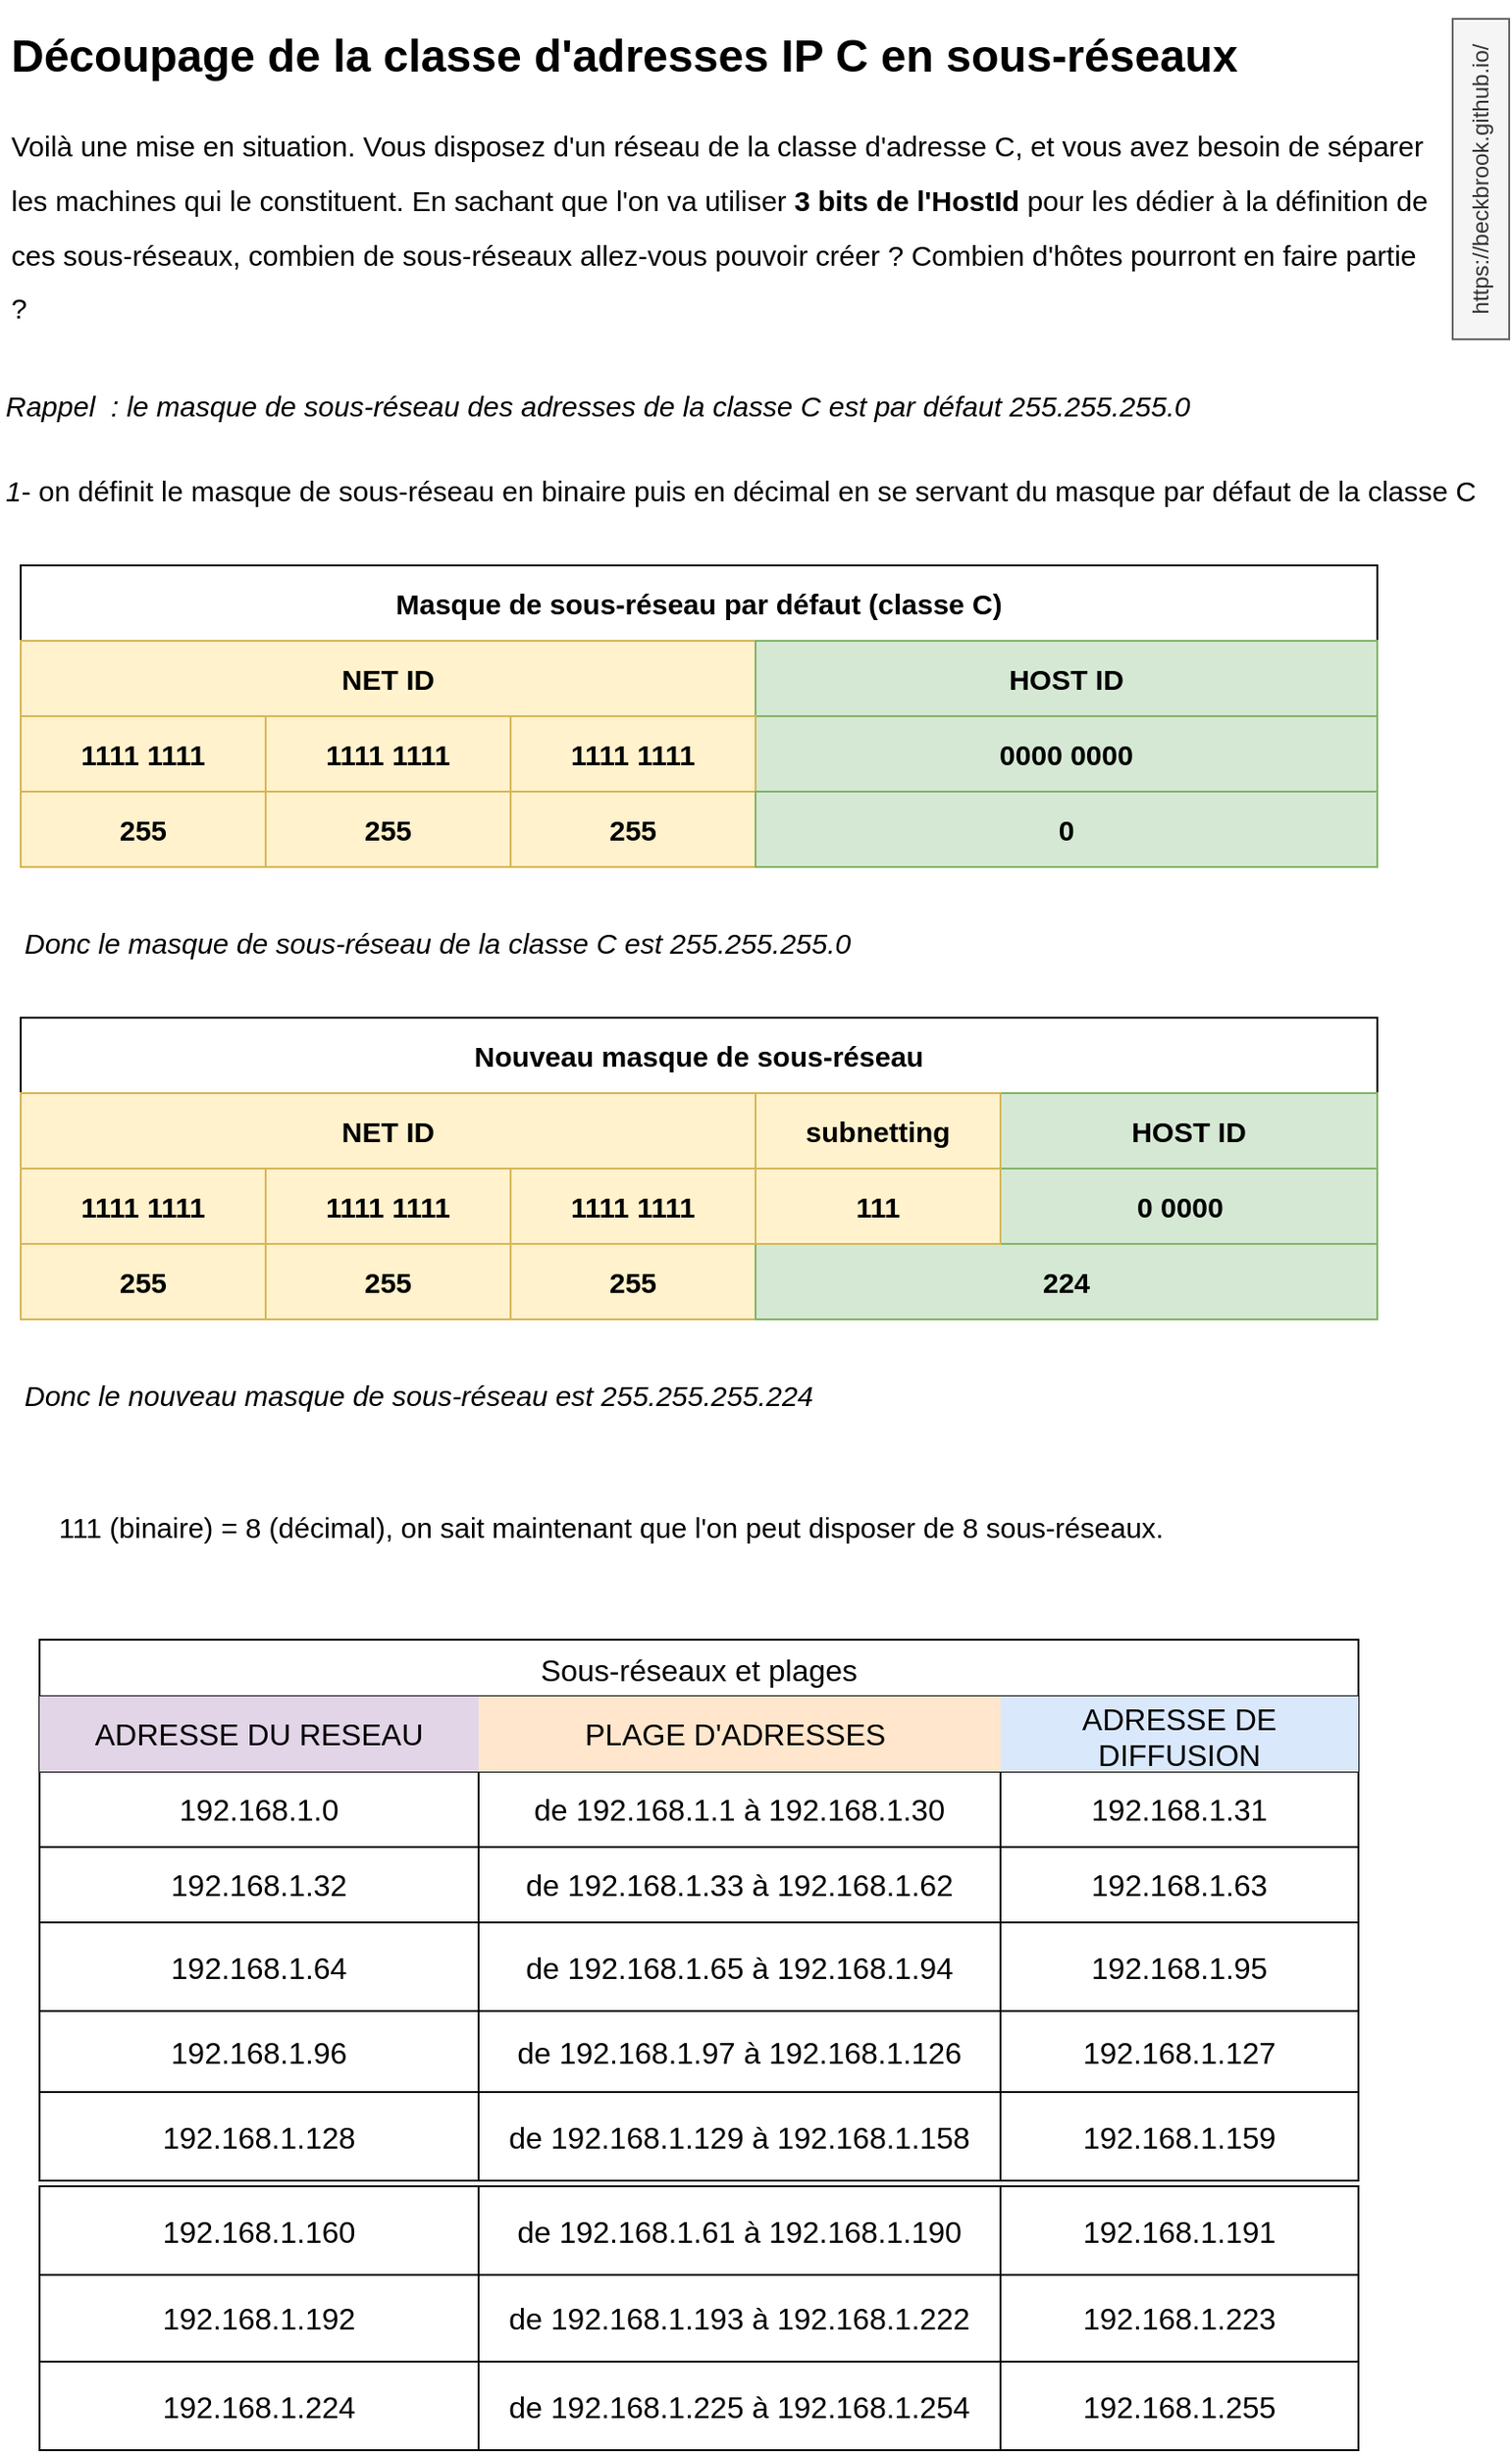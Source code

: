 <mxfile version="20.8.16" type="device"><diagram name="Page-1" id="z1PJQUIK_PUpoimXnbY0"><mxGraphModel dx="1381" dy="840" grid="1" gridSize="10" guides="1" tooltips="1" connect="1" arrows="1" fold="1" page="1" pageScale="1" pageWidth="827" pageHeight="1169" math="0" shadow="0"><root><mxCell id="0"/><mxCell id="1" parent="0"/><mxCell id="rnjeCcJ6CzmtPF7_3ov_-1" value="&lt;font style=&quot;font-size: 15px;&quot;&gt;&lt;b&gt;Masque de sous-réseau par défaut (classe C)&lt;/b&gt;&lt;/font&gt;" style="rounded=0;whiteSpace=wrap;html=1;" vertex="1" parent="1"><mxGeometry x="30" y="300" width="720" height="40" as="geometry"/></mxCell><mxCell id="rnjeCcJ6CzmtPF7_3ov_-2" value="https://beckbrook.github.io/" style="text;html=1;strokeColor=#666666;fillColor=#f5f5f5;align=center;verticalAlign=middle;whiteSpace=wrap;rounded=0;fontColor=#333333;rotation=-90;" vertex="1" parent="1"><mxGeometry x="720" y="80" width="170" height="30" as="geometry"/></mxCell><mxCell id="rnjeCcJ6CzmtPF7_3ov_-3" value="&lt;h1&gt;&lt;span style=&quot;background-color: initial;&quot;&gt;Découpage de la classe d'adresses IP C en sous-réseaux&amp;nbsp;&lt;/span&gt;&lt;/h1&gt;&lt;h1&gt;&lt;font style=&quot;font-size: 15px;&quot;&gt;&lt;span style=&quot;font-weight: 400;&quot;&gt;Voilà une mise en situation. Vous disposez d'un réseau de la classe d'adresse C, et vous avez besoin de séparer les machines qui le constituent. En sachant que l'on va utiliser&amp;nbsp;&lt;/span&gt;3 bits de l'HostId&lt;span style=&quot;font-weight: 400;&quot;&gt; pour les dédier à la définition de ces sous-réseaux, combien de sous-réseaux allez-vous pouvoir créer ? Combien d'hôtes pourront en faire partie ?&amp;nbsp;&lt;/span&gt;&lt;/font&gt;&lt;/h1&gt;" style="text;html=1;strokeColor=none;fillColor=none;spacing=5;spacingTop=-20;whiteSpace=wrap;overflow=hidden;rounded=0;" vertex="1" parent="1"><mxGeometry x="20" y="10" width="760" height="170" as="geometry"/></mxCell><mxCell id="rnjeCcJ6CzmtPF7_3ov_-4" value="&lt;i&gt;Rappel&amp;nbsp; : le masque de sous-réseau des adresses de la classe C est par défaut 255.255.255.0&lt;/i&gt;" style="text;html=1;strokeColor=none;fillColor=none;align=left;verticalAlign=middle;whiteSpace=wrap;rounded=0;fontSize=15;" vertex="1" parent="1"><mxGeometry x="20" y="200" width="690" height="30" as="geometry"/></mxCell><mxCell id="rnjeCcJ6CzmtPF7_3ov_-5" value="&lt;i&gt;1&lt;/i&gt;- on définit le masque de sous-réseau en binaire puis en décimal en se servant du masque par défaut de la classe C" style="text;html=1;strokeColor=none;fillColor=none;align=left;verticalAlign=middle;whiteSpace=wrap;rounded=0;fontSize=15;" vertex="1" parent="1"><mxGeometry x="20" y="250" width="790" height="20" as="geometry"/></mxCell><mxCell id="rnjeCcJ6CzmtPF7_3ov_-6" value="&lt;span style=&quot;font-size: 15px;&quot;&gt;&lt;b&gt;Nouveau masque de sous-réseau&lt;/b&gt;&lt;/span&gt;" style="rounded=0;whiteSpace=wrap;html=1;" vertex="1" parent="1"><mxGeometry x="30" y="540" width="720" height="40" as="geometry"/></mxCell><mxCell id="rnjeCcJ6CzmtPF7_3ov_-7" value="&lt;b style=&quot;border-color: var(--border-color); font-size: 15px;&quot;&gt;NET ID&lt;/b&gt;" style="rounded=0;whiteSpace=wrap;html=1;fillColor=#fff2cc;strokeColor=#d6b656;" vertex="1" parent="1"><mxGeometry x="30" y="340" width="390" height="40" as="geometry"/></mxCell><mxCell id="rnjeCcJ6CzmtPF7_3ov_-8" value="&lt;span style=&quot;font-size: 15px;&quot;&gt;&lt;b&gt;HOST ID&lt;/b&gt;&lt;/span&gt;" style="rounded=0;whiteSpace=wrap;html=1;fillColor=#d5e8d4;strokeColor=#82b366;" vertex="1" parent="1"><mxGeometry x="420" y="340" width="330" height="40" as="geometry"/></mxCell><mxCell id="rnjeCcJ6CzmtPF7_3ov_-9" value="&lt;b style=&quot;border-color: var(--border-color); font-size: 15px;&quot;&gt;1111 1111&lt;/b&gt;" style="rounded=0;whiteSpace=wrap;html=1;fillColor=#fff2cc;strokeColor=#d6b656;" vertex="1" parent="1"><mxGeometry x="30" y="380" width="130" height="40" as="geometry"/></mxCell><mxCell id="rnjeCcJ6CzmtPF7_3ov_-10" value="&lt;span style=&quot;font-size: 15px;&quot;&gt;&lt;b&gt;0000 0000&lt;/b&gt;&lt;/span&gt;" style="rounded=0;whiteSpace=wrap;html=1;fillColor=#d5e8d4;strokeColor=#82b366;" vertex="1" parent="1"><mxGeometry x="420" y="380" width="330" height="40" as="geometry"/></mxCell><mxCell id="rnjeCcJ6CzmtPF7_3ov_-11" value="&lt;b style=&quot;border-color: var(--border-color); font-size: 15px;&quot;&gt;1111 1111&lt;/b&gt;" style="rounded=0;whiteSpace=wrap;html=1;fillColor=#fff2cc;strokeColor=#d6b656;" vertex="1" parent="1"><mxGeometry x="160" y="380" width="130" height="40" as="geometry"/></mxCell><mxCell id="rnjeCcJ6CzmtPF7_3ov_-12" value="&lt;b style=&quot;border-color: var(--border-color); font-size: 15px;&quot;&gt;1111 1111&lt;/b&gt;" style="rounded=0;whiteSpace=wrap;html=1;fillColor=#fff2cc;strokeColor=#d6b656;" vertex="1" parent="1"><mxGeometry x="290" y="380" width="130" height="40" as="geometry"/></mxCell><mxCell id="rnjeCcJ6CzmtPF7_3ov_-13" value="&lt;b style=&quot;border-color: var(--border-color); font-size: 15px;&quot;&gt;255&lt;/b&gt;" style="rounded=0;whiteSpace=wrap;html=1;fillColor=#fff2cc;strokeColor=#d6b656;" vertex="1" parent="1"><mxGeometry x="30" y="420" width="130" height="40" as="geometry"/></mxCell><mxCell id="rnjeCcJ6CzmtPF7_3ov_-14" value="&lt;b style=&quot;border-color: var(--border-color); font-size: 15px;&quot;&gt;255&lt;/b&gt;" style="rounded=0;whiteSpace=wrap;html=1;fillColor=#fff2cc;strokeColor=#d6b656;" vertex="1" parent="1"><mxGeometry x="160" y="420" width="130" height="40" as="geometry"/></mxCell><mxCell id="rnjeCcJ6CzmtPF7_3ov_-15" value="&lt;b style=&quot;border-color: var(--border-color); font-size: 15px;&quot;&gt;255&lt;/b&gt;" style="rounded=0;whiteSpace=wrap;html=1;fillColor=#fff2cc;strokeColor=#d6b656;" vertex="1" parent="1"><mxGeometry x="290" y="420" width="130" height="40" as="geometry"/></mxCell><mxCell id="rnjeCcJ6CzmtPF7_3ov_-17" value="&lt;span style=&quot;font-size: 15px;&quot;&gt;&lt;b&gt;0&lt;/b&gt;&lt;/span&gt;" style="rounded=0;whiteSpace=wrap;html=1;fillColor=#d5e8d4;strokeColor=#82b366;" vertex="1" parent="1"><mxGeometry x="420" y="420" width="330" height="40" as="geometry"/></mxCell><mxCell id="rnjeCcJ6CzmtPF7_3ov_-18" value="&lt;i&gt;Donc le masque de sous-réseau de la classe C est 255.255.255.0&lt;/i&gt;" style="text;html=1;strokeColor=none;fillColor=none;align=left;verticalAlign=middle;whiteSpace=wrap;rounded=0;fontSize=15;" vertex="1" parent="1"><mxGeometry x="30" y="490" width="720" height="20" as="geometry"/></mxCell><mxCell id="rnjeCcJ6CzmtPF7_3ov_-19" value="&lt;b style=&quot;border-color: var(--border-color); font-size: 15px;&quot;&gt;NET ID&lt;/b&gt;" style="rounded=0;whiteSpace=wrap;html=1;fillColor=#fff2cc;strokeColor=#d6b656;" vertex="1" parent="1"><mxGeometry x="30" y="580" width="390" height="40" as="geometry"/></mxCell><mxCell id="rnjeCcJ6CzmtPF7_3ov_-20" value="&lt;span style=&quot;font-size: 15px;&quot;&gt;&lt;b&gt;HOST ID&lt;/b&gt;&lt;/span&gt;" style="rounded=0;whiteSpace=wrap;html=1;fillColor=#d5e8d4;strokeColor=#82b366;" vertex="1" parent="1"><mxGeometry x="550" y="580" width="200" height="40" as="geometry"/></mxCell><mxCell id="rnjeCcJ6CzmtPF7_3ov_-21" value="&lt;b style=&quot;border-color: var(--border-color); font-size: 15px;&quot;&gt;1111 1111&lt;/b&gt;" style="rounded=0;whiteSpace=wrap;html=1;fillColor=#fff2cc;strokeColor=#d6b656;" vertex="1" parent="1"><mxGeometry x="30" y="620" width="130" height="40" as="geometry"/></mxCell><mxCell id="rnjeCcJ6CzmtPF7_3ov_-22" value="&lt;span style=&quot;font-size: 15px;&quot;&gt;&lt;b&gt;&amp;nbsp; &amp;nbsp; &amp;nbsp; &amp;nbsp; &amp;nbsp; &amp;nbsp; &amp;nbsp; &amp;nbsp; &amp;nbsp; &amp;nbsp; &amp;nbsp; &amp;nbsp; &amp;nbsp; &amp;nbsp; &amp;nbsp;0 0000&lt;/b&gt;&lt;/span&gt;" style="rounded=0;whiteSpace=wrap;html=1;fillColor=#d5e8d4;strokeColor=#82b366;" vertex="1" parent="1"><mxGeometry x="420" y="620" width="330" height="40" as="geometry"/></mxCell><mxCell id="rnjeCcJ6CzmtPF7_3ov_-23" value="&lt;b style=&quot;border-color: var(--border-color); font-size: 15px;&quot;&gt;1111 1111&lt;/b&gt;" style="rounded=0;whiteSpace=wrap;html=1;fillColor=#fff2cc;strokeColor=#d6b656;" vertex="1" parent="1"><mxGeometry x="160" y="620" width="130" height="40" as="geometry"/></mxCell><mxCell id="rnjeCcJ6CzmtPF7_3ov_-24" value="&lt;b style=&quot;border-color: var(--border-color); font-size: 15px;&quot;&gt;1111 1111&lt;/b&gt;" style="rounded=0;whiteSpace=wrap;html=1;fillColor=#fff2cc;strokeColor=#d6b656;" vertex="1" parent="1"><mxGeometry x="290" y="620" width="130" height="40" as="geometry"/></mxCell><mxCell id="rnjeCcJ6CzmtPF7_3ov_-25" value="&lt;b style=&quot;border-color: var(--border-color); font-size: 15px;&quot;&gt;255&lt;/b&gt;" style="rounded=0;whiteSpace=wrap;html=1;fillColor=#fff2cc;strokeColor=#d6b656;" vertex="1" parent="1"><mxGeometry x="30" y="660" width="130" height="40" as="geometry"/></mxCell><mxCell id="rnjeCcJ6CzmtPF7_3ov_-26" value="&lt;b style=&quot;border-color: var(--border-color); font-size: 15px;&quot;&gt;255&lt;/b&gt;" style="rounded=0;whiteSpace=wrap;html=1;fillColor=#fff2cc;strokeColor=#d6b656;" vertex="1" parent="1"><mxGeometry x="160" y="660" width="130" height="40" as="geometry"/></mxCell><mxCell id="rnjeCcJ6CzmtPF7_3ov_-27" value="&lt;b style=&quot;border-color: var(--border-color); font-size: 15px;&quot;&gt;255&lt;/b&gt;" style="rounded=0;whiteSpace=wrap;html=1;fillColor=#fff2cc;strokeColor=#d6b656;" vertex="1" parent="1"><mxGeometry x="290" y="660" width="130" height="40" as="geometry"/></mxCell><mxCell id="rnjeCcJ6CzmtPF7_3ov_-28" value="&lt;span style=&quot;font-size: 15px;&quot;&gt;&lt;b&gt;224&lt;/b&gt;&lt;/span&gt;" style="rounded=0;whiteSpace=wrap;html=1;fillColor=#d5e8d4;strokeColor=#82b366;" vertex="1" parent="1"><mxGeometry x="420" y="660" width="330" height="40" as="geometry"/></mxCell><mxCell id="rnjeCcJ6CzmtPF7_3ov_-29" value="&lt;b style=&quot;border-color: var(--border-color); font-size: 15px;&quot;&gt;111&lt;/b&gt;" style="rounded=0;whiteSpace=wrap;html=1;fillColor=#fff2cc;strokeColor=#d6b656;" vertex="1" parent="1"><mxGeometry x="420" y="620" width="130" height="40" as="geometry"/></mxCell><mxCell id="rnjeCcJ6CzmtPF7_3ov_-30" value="&lt;span style=&quot;font-size: 15px;&quot;&gt;&lt;b&gt;subnetting&lt;/b&gt;&lt;/span&gt;" style="rounded=0;whiteSpace=wrap;html=1;fillColor=#fff2cc;strokeColor=#d6b656;" vertex="1" parent="1"><mxGeometry x="420" y="580" width="130" height="40" as="geometry"/></mxCell><mxCell id="rnjeCcJ6CzmtPF7_3ov_-31" value="&lt;i&gt;Donc le nouveau masque de sous-réseau est 255.255.255.224&lt;/i&gt;" style="text;html=1;strokeColor=none;fillColor=none;align=left;verticalAlign=middle;whiteSpace=wrap;rounded=0;fontSize=15;" vertex="1" parent="1"><mxGeometry x="30" y="730" width="720" height="20" as="geometry"/></mxCell><mxCell id="rnjeCcJ6CzmtPF7_3ov_-33" value="Sous-réseaux et plages" style="shape=table;startSize=30;container=1;collapsible=0;childLayout=tableLayout;strokeColor=default;fontSize=16;" vertex="1" parent="1"><mxGeometry x="40" y="870" width="700" height="150" as="geometry"/></mxCell><mxCell id="rnjeCcJ6CzmtPF7_3ov_-38" value="" style="shape=tableRow;horizontal=0;startSize=0;swimlaneHead=0;swimlaneBody=0;strokeColor=inherit;top=0;left=0;bottom=0;right=0;collapsible=0;dropTarget=0;fillColor=none;points=[[0,0.5],[1,0.5]];portConstraint=eastwest;fontSize=16;" vertex="1" parent="rnjeCcJ6CzmtPF7_3ov_-33"><mxGeometry y="30" width="700" height="40" as="geometry"/></mxCell><mxCell id="rnjeCcJ6CzmtPF7_3ov_-39" value="ADRESSE DU RESEAU" style="shape=partialRectangle;html=1;whiteSpace=wrap;connectable=0;strokeColor=#9673a6;overflow=hidden;fillColor=#e1d5e7;top=0;left=0;bottom=0;right=0;pointerEvents=1;fontSize=16;" vertex="1" parent="rnjeCcJ6CzmtPF7_3ov_-38"><mxGeometry width="233" height="40" as="geometry"><mxRectangle width="233" height="40" as="alternateBounds"/></mxGeometry></mxCell><mxCell id="rnjeCcJ6CzmtPF7_3ov_-40" value="PLAGE D'ADRESSES&amp;nbsp;" style="shape=partialRectangle;html=1;whiteSpace=wrap;connectable=0;strokeColor=#d79b00;overflow=hidden;fillColor=#ffe6cc;top=0;left=0;bottom=0;right=0;pointerEvents=1;fontSize=16;" vertex="1" parent="rnjeCcJ6CzmtPF7_3ov_-38"><mxGeometry x="233" width="277" height="40" as="geometry"><mxRectangle width="277" height="40" as="alternateBounds"/></mxGeometry></mxCell><mxCell id="rnjeCcJ6CzmtPF7_3ov_-41" value="ADRESSE DE DIFFUSION" style="shape=partialRectangle;html=1;whiteSpace=wrap;connectable=0;strokeColor=#6c8ebf;overflow=hidden;fillColor=#dae8fc;top=0;left=0;bottom=0;right=0;pointerEvents=1;fontSize=16;" vertex="1" parent="rnjeCcJ6CzmtPF7_3ov_-38"><mxGeometry x="510" width="190" height="40" as="geometry"><mxRectangle width="190" height="40" as="alternateBounds"/></mxGeometry></mxCell><mxCell id="rnjeCcJ6CzmtPF7_3ov_-42" value="" style="shape=tableRow;horizontal=0;startSize=0;swimlaneHead=0;swimlaneBody=0;strokeColor=inherit;top=0;left=0;bottom=0;right=0;collapsible=0;dropTarget=0;fillColor=none;points=[[0,0.5],[1,0.5]];portConstraint=eastwest;fontSize=16;" vertex="1" parent="rnjeCcJ6CzmtPF7_3ov_-33"><mxGeometry y="70" width="700" height="40" as="geometry"/></mxCell><mxCell id="rnjeCcJ6CzmtPF7_3ov_-43" value="192.168.1.0" style="shape=partialRectangle;html=1;whiteSpace=wrap;connectable=0;strokeColor=inherit;overflow=hidden;fillColor=none;top=0;left=0;bottom=0;right=0;pointerEvents=1;fontSize=16;" vertex="1" parent="rnjeCcJ6CzmtPF7_3ov_-42"><mxGeometry width="233" height="40" as="geometry"><mxRectangle width="233" height="40" as="alternateBounds"/></mxGeometry></mxCell><mxCell id="rnjeCcJ6CzmtPF7_3ov_-44" value="de 192.168.1.1 à 192.168.1.30" style="shape=partialRectangle;html=1;whiteSpace=wrap;connectable=0;strokeColor=inherit;overflow=hidden;fillColor=none;top=0;left=0;bottom=0;right=0;pointerEvents=1;fontSize=16;" vertex="1" parent="rnjeCcJ6CzmtPF7_3ov_-42"><mxGeometry x="233" width="277" height="40" as="geometry"><mxRectangle width="277" height="40" as="alternateBounds"/></mxGeometry></mxCell><mxCell id="rnjeCcJ6CzmtPF7_3ov_-45" value="192.168.1.31" style="shape=partialRectangle;html=1;whiteSpace=wrap;connectable=0;strokeColor=inherit;overflow=hidden;fillColor=none;top=0;left=0;bottom=0;right=0;pointerEvents=1;fontSize=16;" vertex="1" parent="rnjeCcJ6CzmtPF7_3ov_-42"><mxGeometry x="510" width="190" height="40" as="geometry"><mxRectangle width="190" height="40" as="alternateBounds"/></mxGeometry></mxCell><mxCell id="rnjeCcJ6CzmtPF7_3ov_-34" value="" style="shape=tableRow;horizontal=0;startSize=0;swimlaneHead=0;swimlaneBody=0;strokeColor=inherit;top=0;left=0;bottom=0;right=0;collapsible=0;dropTarget=0;fillColor=none;points=[[0,0.5],[1,0.5]];portConstraint=eastwest;fontSize=16;" vertex="1" parent="rnjeCcJ6CzmtPF7_3ov_-33"><mxGeometry y="110" width="700" height="40" as="geometry"/></mxCell><mxCell id="rnjeCcJ6CzmtPF7_3ov_-35" value="192.168.1.32" style="shape=partialRectangle;html=1;whiteSpace=wrap;connectable=0;strokeColor=inherit;overflow=hidden;fillColor=none;top=0;left=0;bottom=0;right=0;pointerEvents=1;fontSize=16;" vertex="1" parent="rnjeCcJ6CzmtPF7_3ov_-34"><mxGeometry width="233" height="40" as="geometry"><mxRectangle width="233" height="40" as="alternateBounds"/></mxGeometry></mxCell><mxCell id="rnjeCcJ6CzmtPF7_3ov_-36" value="de 192.168.1.33 à 192.168.1.62" style="shape=partialRectangle;html=1;whiteSpace=wrap;connectable=0;strokeColor=inherit;overflow=hidden;fillColor=none;top=0;left=0;bottom=0;right=0;pointerEvents=1;fontSize=16;" vertex="1" parent="rnjeCcJ6CzmtPF7_3ov_-34"><mxGeometry x="233" width="277" height="40" as="geometry"><mxRectangle width="277" height="40" as="alternateBounds"/></mxGeometry></mxCell><mxCell id="rnjeCcJ6CzmtPF7_3ov_-37" value="192.168.1.63" style="shape=partialRectangle;html=1;whiteSpace=wrap;connectable=0;strokeColor=inherit;overflow=hidden;fillColor=none;top=0;left=0;bottom=0;right=0;pointerEvents=1;fontSize=16;" vertex="1" parent="rnjeCcJ6CzmtPF7_3ov_-34"><mxGeometry x="510" width="190" height="40" as="geometry"><mxRectangle width="190" height="40" as="alternateBounds"/></mxGeometry></mxCell><mxCell id="rnjeCcJ6CzmtPF7_3ov_-51" value="&lt;i&gt;&amp;nbsp; &amp;nbsp; &amp;nbsp; &amp;nbsp;&lt;/i&gt;111 (binaire) = 8 (décimal), on sait maintenant que l'on peut disposer de 8 sous-réseaux." style="text;html=1;strokeColor=none;fillColor=none;align=left;verticalAlign=middle;whiteSpace=wrap;rounded=0;fontSize=15;" vertex="1" parent="1"><mxGeometry x="19" y="800" width="790" height="20" as="geometry"/></mxCell><mxCell id="rnjeCcJ6CzmtPF7_3ov_-52" value="" style="shape=tableRow;horizontal=0;startSize=0;swimlaneHead=0;swimlaneBody=0;strokeColor=inherit;top=0;left=0;bottom=0;right=0;collapsible=0;dropTarget=0;fillColor=none;points=[[0,0.5],[1,0.5]];portConstraint=eastwest;fontSize=16;" vertex="1" parent="1"><mxGeometry x="400" y="910" width="180" height="40" as="geometry"/></mxCell><mxCell id="rnjeCcJ6CzmtPF7_3ov_-54" value="" style="shape=partialRectangle;html=1;whiteSpace=wrap;connectable=0;strokeColor=inherit;overflow=hidden;fillColor=none;top=0;left=0;bottom=0;right=0;pointerEvents=1;fontSize=16;" vertex="1" parent="rnjeCcJ6CzmtPF7_3ov_-52"><mxGeometry x="60" width="60" height="40" as="geometry"><mxRectangle width="60" height="40" as="alternateBounds"/></mxGeometry></mxCell><mxCell id="rnjeCcJ6CzmtPF7_3ov_-56" value="" style="shape=table;startSize=0;container=1;collapsible=0;childLayout=tableLayout;fontSize=16;fillColor=none;" vertex="1" parent="1"><mxGeometry x="40" y="1020" width="700" height="137" as="geometry"/></mxCell><mxCell id="rnjeCcJ6CzmtPF7_3ov_-57" value="" style="shape=tableRow;horizontal=0;startSize=0;swimlaneHead=0;swimlaneBody=0;strokeColor=inherit;top=0;left=0;bottom=0;right=0;collapsible=0;dropTarget=0;fillColor=none;points=[[0,0.5],[1,0.5]];portConstraint=eastwest;fontSize=16;" vertex="1" parent="rnjeCcJ6CzmtPF7_3ov_-56"><mxGeometry width="700" height="47" as="geometry"/></mxCell><mxCell id="rnjeCcJ6CzmtPF7_3ov_-58" value="192.168.1.64" style="shape=partialRectangle;html=1;whiteSpace=wrap;connectable=0;strokeColor=inherit;overflow=hidden;fillColor=none;top=0;left=0;bottom=0;right=0;pointerEvents=1;fontSize=16;" vertex="1" parent="rnjeCcJ6CzmtPF7_3ov_-57"><mxGeometry width="233" height="47" as="geometry"><mxRectangle width="233" height="47" as="alternateBounds"/></mxGeometry></mxCell><mxCell id="rnjeCcJ6CzmtPF7_3ov_-59" value="de 192.168.1.65 à 192.168.1.94" style="shape=partialRectangle;html=1;whiteSpace=wrap;connectable=0;strokeColor=inherit;overflow=hidden;fillColor=none;top=0;left=0;bottom=0;right=0;pointerEvents=1;fontSize=16;" vertex="1" parent="rnjeCcJ6CzmtPF7_3ov_-57"><mxGeometry x="233" width="277" height="47" as="geometry"><mxRectangle width="277" height="47" as="alternateBounds"/></mxGeometry></mxCell><mxCell id="rnjeCcJ6CzmtPF7_3ov_-60" value="192.168.1.95" style="shape=partialRectangle;html=1;whiteSpace=wrap;connectable=0;strokeColor=inherit;overflow=hidden;fillColor=none;top=0;left=0;bottom=0;right=0;pointerEvents=1;fontSize=16;" vertex="1" parent="rnjeCcJ6CzmtPF7_3ov_-57"><mxGeometry x="510" width="190" height="47" as="geometry"><mxRectangle width="190" height="47" as="alternateBounds"/></mxGeometry></mxCell><mxCell id="rnjeCcJ6CzmtPF7_3ov_-61" value="" style="shape=tableRow;horizontal=0;startSize=0;swimlaneHead=0;swimlaneBody=0;strokeColor=inherit;top=0;left=0;bottom=0;right=0;collapsible=0;dropTarget=0;fillColor=none;points=[[0,0.5],[1,0.5]];portConstraint=eastwest;fontSize=16;" vertex="1" parent="rnjeCcJ6CzmtPF7_3ov_-56"><mxGeometry y="47" width="700" height="43" as="geometry"/></mxCell><mxCell id="rnjeCcJ6CzmtPF7_3ov_-62" value="192.168.1.96" style="shape=partialRectangle;html=1;whiteSpace=wrap;connectable=0;strokeColor=inherit;overflow=hidden;fillColor=none;top=0;left=0;bottom=0;right=0;pointerEvents=1;fontSize=16;" vertex="1" parent="rnjeCcJ6CzmtPF7_3ov_-61"><mxGeometry width="233" height="43" as="geometry"><mxRectangle width="233" height="43" as="alternateBounds"/></mxGeometry></mxCell><mxCell id="rnjeCcJ6CzmtPF7_3ov_-63" value="de 192.168.1.97 à 192.168.1.126" style="shape=partialRectangle;html=1;whiteSpace=wrap;connectable=0;strokeColor=inherit;overflow=hidden;fillColor=none;top=0;left=0;bottom=0;right=0;pointerEvents=1;fontSize=16;" vertex="1" parent="rnjeCcJ6CzmtPF7_3ov_-61"><mxGeometry x="233" width="277" height="43" as="geometry"><mxRectangle width="277" height="43" as="alternateBounds"/></mxGeometry></mxCell><mxCell id="rnjeCcJ6CzmtPF7_3ov_-64" value="192.168.1.127" style="shape=partialRectangle;html=1;whiteSpace=wrap;connectable=0;strokeColor=inherit;overflow=hidden;fillColor=none;top=0;left=0;bottom=0;right=0;pointerEvents=1;fontSize=16;" vertex="1" parent="rnjeCcJ6CzmtPF7_3ov_-61"><mxGeometry x="510" width="190" height="43" as="geometry"><mxRectangle width="190" height="43" as="alternateBounds"/></mxGeometry></mxCell><mxCell id="rnjeCcJ6CzmtPF7_3ov_-65" value="" style="shape=tableRow;horizontal=0;startSize=0;swimlaneHead=0;swimlaneBody=0;strokeColor=inherit;top=0;left=0;bottom=0;right=0;collapsible=0;dropTarget=0;fillColor=none;points=[[0,0.5],[1,0.5]];portConstraint=eastwest;fontSize=16;" vertex="1" parent="rnjeCcJ6CzmtPF7_3ov_-56"><mxGeometry y="90" width="700" height="47" as="geometry"/></mxCell><mxCell id="rnjeCcJ6CzmtPF7_3ov_-66" value="192.168.1.128" style="shape=partialRectangle;html=1;whiteSpace=wrap;connectable=0;strokeColor=inherit;overflow=hidden;fillColor=none;top=0;left=0;bottom=0;right=0;pointerEvents=1;fontSize=16;" vertex="1" parent="rnjeCcJ6CzmtPF7_3ov_-65"><mxGeometry width="233" height="47" as="geometry"><mxRectangle width="233" height="47" as="alternateBounds"/></mxGeometry></mxCell><mxCell id="rnjeCcJ6CzmtPF7_3ov_-67" value="de 192.168.1.129 à 192.168.1.158" style="shape=partialRectangle;html=1;whiteSpace=wrap;connectable=0;strokeColor=inherit;overflow=hidden;fillColor=none;top=0;left=0;bottom=0;right=0;pointerEvents=1;fontSize=16;" vertex="1" parent="rnjeCcJ6CzmtPF7_3ov_-65"><mxGeometry x="233" width="277" height="47" as="geometry"><mxRectangle width="277" height="47" as="alternateBounds"/></mxGeometry></mxCell><mxCell id="rnjeCcJ6CzmtPF7_3ov_-68" value="192.168.1.159" style="shape=partialRectangle;html=1;whiteSpace=wrap;connectable=0;strokeColor=inherit;overflow=hidden;fillColor=none;top=0;left=0;bottom=0;right=0;pointerEvents=1;fontSize=16;" vertex="1" parent="rnjeCcJ6CzmtPF7_3ov_-65"><mxGeometry x="510" width="190" height="47" as="geometry"><mxRectangle width="190" height="47" as="alternateBounds"/></mxGeometry></mxCell><mxCell id="rnjeCcJ6CzmtPF7_3ov_-69" value="" style="shape=table;startSize=0;container=1;collapsible=0;childLayout=tableLayout;fontSize=16;fillColor=none;" vertex="1" parent="1"><mxGeometry x="40" y="1160" width="700" height="140" as="geometry"/></mxCell><mxCell id="rnjeCcJ6CzmtPF7_3ov_-70" value="" style="shape=tableRow;horizontal=0;startSize=0;swimlaneHead=0;swimlaneBody=0;strokeColor=inherit;top=0;left=0;bottom=0;right=0;collapsible=0;dropTarget=0;fillColor=none;points=[[0,0.5],[1,0.5]];portConstraint=eastwest;fontSize=16;" vertex="1" parent="rnjeCcJ6CzmtPF7_3ov_-69"><mxGeometry width="700" height="47" as="geometry"/></mxCell><mxCell id="rnjeCcJ6CzmtPF7_3ov_-71" value="192.168.1.160" style="shape=partialRectangle;html=1;whiteSpace=wrap;connectable=0;strokeColor=inherit;overflow=hidden;fillColor=none;top=0;left=0;bottom=0;right=0;pointerEvents=1;fontSize=16;" vertex="1" parent="rnjeCcJ6CzmtPF7_3ov_-70"><mxGeometry width="233" height="47" as="geometry"><mxRectangle width="233" height="47" as="alternateBounds"/></mxGeometry></mxCell><mxCell id="rnjeCcJ6CzmtPF7_3ov_-72" value="de 192.168.1.61 à 192.168.1.190" style="shape=partialRectangle;html=1;whiteSpace=wrap;connectable=0;strokeColor=inherit;overflow=hidden;fillColor=none;top=0;left=0;bottom=0;right=0;pointerEvents=1;fontSize=16;" vertex="1" parent="rnjeCcJ6CzmtPF7_3ov_-70"><mxGeometry x="233" width="277" height="47" as="geometry"><mxRectangle width="277" height="47" as="alternateBounds"/></mxGeometry></mxCell><mxCell id="rnjeCcJ6CzmtPF7_3ov_-73" value="192.168.1.191" style="shape=partialRectangle;html=1;whiteSpace=wrap;connectable=0;strokeColor=inherit;overflow=hidden;fillColor=none;top=0;left=0;bottom=0;right=0;pointerEvents=1;fontSize=16;" vertex="1" parent="rnjeCcJ6CzmtPF7_3ov_-70"><mxGeometry x="510" width="190" height="47" as="geometry"><mxRectangle width="190" height="47" as="alternateBounds"/></mxGeometry></mxCell><mxCell id="rnjeCcJ6CzmtPF7_3ov_-74" value="" style="shape=tableRow;horizontal=0;startSize=0;swimlaneHead=0;swimlaneBody=0;strokeColor=inherit;top=0;left=0;bottom=0;right=0;collapsible=0;dropTarget=0;fillColor=none;points=[[0,0.5],[1,0.5]];portConstraint=eastwest;fontSize=16;" vertex="1" parent="rnjeCcJ6CzmtPF7_3ov_-69"><mxGeometry y="47" width="700" height="46" as="geometry"/></mxCell><mxCell id="rnjeCcJ6CzmtPF7_3ov_-75" value="192.168.1.192" style="shape=partialRectangle;html=1;whiteSpace=wrap;connectable=0;strokeColor=inherit;overflow=hidden;fillColor=none;top=0;left=0;bottom=0;right=0;pointerEvents=1;fontSize=16;" vertex="1" parent="rnjeCcJ6CzmtPF7_3ov_-74"><mxGeometry width="233" height="46" as="geometry"><mxRectangle width="233" height="46" as="alternateBounds"/></mxGeometry></mxCell><mxCell id="rnjeCcJ6CzmtPF7_3ov_-76" value="de 192.168.1.193 à 192.168.1.222" style="shape=partialRectangle;html=1;whiteSpace=wrap;connectable=0;strokeColor=inherit;overflow=hidden;fillColor=none;top=0;left=0;bottom=0;right=0;pointerEvents=1;fontSize=16;" vertex="1" parent="rnjeCcJ6CzmtPF7_3ov_-74"><mxGeometry x="233" width="277" height="46" as="geometry"><mxRectangle width="277" height="46" as="alternateBounds"/></mxGeometry></mxCell><mxCell id="rnjeCcJ6CzmtPF7_3ov_-77" value="192.168.1.223" style="shape=partialRectangle;html=1;whiteSpace=wrap;connectable=0;strokeColor=inherit;overflow=hidden;fillColor=none;top=0;left=0;bottom=0;right=0;pointerEvents=1;fontSize=16;" vertex="1" parent="rnjeCcJ6CzmtPF7_3ov_-74"><mxGeometry x="510" width="190" height="46" as="geometry"><mxRectangle width="190" height="46" as="alternateBounds"/></mxGeometry></mxCell><mxCell id="rnjeCcJ6CzmtPF7_3ov_-78" value="" style="shape=tableRow;horizontal=0;startSize=0;swimlaneHead=0;swimlaneBody=0;strokeColor=inherit;top=0;left=0;bottom=0;right=0;collapsible=0;dropTarget=0;fillColor=none;points=[[0,0.5],[1,0.5]];portConstraint=eastwest;fontSize=16;" vertex="1" parent="rnjeCcJ6CzmtPF7_3ov_-69"><mxGeometry y="93" width="700" height="47" as="geometry"/></mxCell><mxCell id="rnjeCcJ6CzmtPF7_3ov_-79" value="192.168.1.224" style="shape=partialRectangle;html=1;whiteSpace=wrap;connectable=0;strokeColor=inherit;overflow=hidden;fillColor=none;top=0;left=0;bottom=0;right=0;pointerEvents=1;fontSize=16;" vertex="1" parent="rnjeCcJ6CzmtPF7_3ov_-78"><mxGeometry width="233" height="47" as="geometry"><mxRectangle width="233" height="47" as="alternateBounds"/></mxGeometry></mxCell><mxCell id="rnjeCcJ6CzmtPF7_3ov_-80" value="de 192.168.1.225 à 192.168.1.254" style="shape=partialRectangle;html=1;whiteSpace=wrap;connectable=0;strokeColor=inherit;overflow=hidden;fillColor=none;top=0;left=0;bottom=0;right=0;pointerEvents=1;fontSize=16;" vertex="1" parent="rnjeCcJ6CzmtPF7_3ov_-78"><mxGeometry x="233" width="277" height="47" as="geometry"><mxRectangle width="277" height="47" as="alternateBounds"/></mxGeometry></mxCell><mxCell id="rnjeCcJ6CzmtPF7_3ov_-81" value="192.168.1.255" style="shape=partialRectangle;html=1;whiteSpace=wrap;connectable=0;strokeColor=inherit;overflow=hidden;fillColor=none;top=0;left=0;bottom=0;right=0;pointerEvents=1;fontSize=16;" vertex="1" parent="rnjeCcJ6CzmtPF7_3ov_-78"><mxGeometry x="510" width="190" height="47" as="geometry"><mxRectangle width="190" height="47" as="alternateBounds"/></mxGeometry></mxCell></root></mxGraphModel></diagram></mxfile>